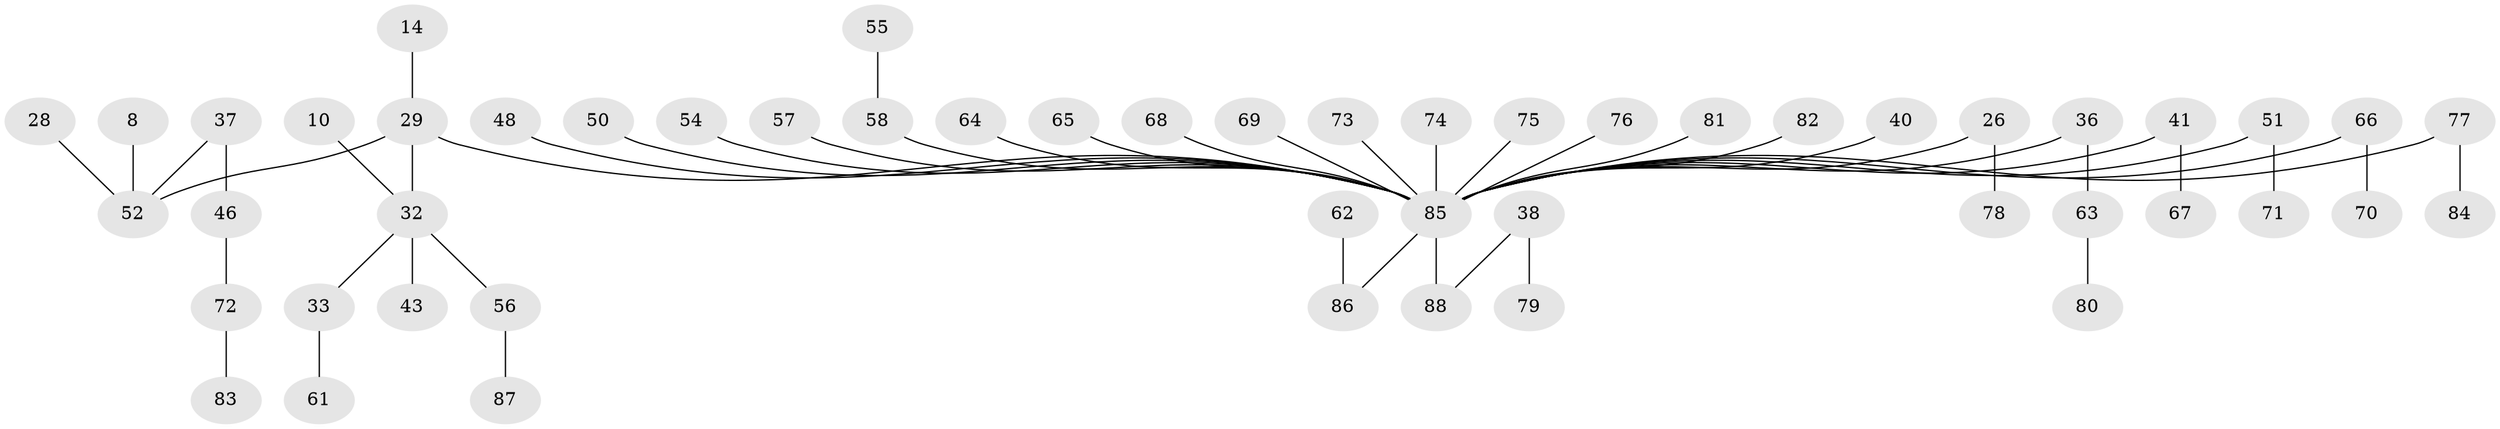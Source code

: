 // original degree distribution, {4: 0.045454545454545456, 5: 0.03409090909090909, 3: 0.13636363636363635, 6: 0.022727272727272728, 1: 0.5, 2: 0.25, 7: 0.011363636363636364}
// Generated by graph-tools (version 1.1) at 2025/55/03/04/25 21:55:42]
// undirected, 52 vertices, 51 edges
graph export_dot {
graph [start="1"]
  node [color=gray90,style=filled];
  8;
  10;
  14;
  26;
  28;
  29 [super="+3"];
  32 [super="+7+11"];
  33;
  36;
  37;
  38;
  40;
  41;
  43;
  46;
  48;
  50;
  51;
  52 [super="+2"];
  54;
  55;
  56;
  57;
  58 [super="+17"];
  61;
  62;
  63;
  64;
  65;
  66 [super="+60"];
  67;
  68;
  69;
  70;
  71;
  72;
  73;
  74;
  75;
  76;
  77;
  78;
  79;
  80;
  81;
  82;
  83;
  84;
  85 [super="+53+59"];
  86 [super="+45"];
  87;
  88 [super="+21+22+25"];
  8 -- 52;
  10 -- 32;
  14 -- 29;
  26 -- 78;
  26 -- 85;
  28 -- 52;
  29 -- 52;
  29 -- 85;
  29 -- 32;
  32 -- 56;
  32 -- 33;
  32 -- 43;
  33 -- 61;
  36 -- 63;
  36 -- 85;
  37 -- 46;
  37 -- 52;
  38 -- 79;
  38 -- 88;
  40 -- 85;
  41 -- 67;
  41 -- 85;
  46 -- 72;
  48 -- 85;
  50 -- 85;
  51 -- 71;
  51 -- 85;
  54 -- 85;
  55 -- 58;
  56 -- 87;
  57 -- 85;
  58 -- 85;
  62 -- 86;
  63 -- 80;
  64 -- 85;
  65 -- 85;
  66 -- 85;
  66 -- 70;
  68 -- 85;
  69 -- 85;
  72 -- 83;
  73 -- 85;
  74 -- 85;
  75 -- 85;
  76 -- 85;
  77 -- 84;
  77 -- 85;
  81 -- 85;
  82 -- 85;
  85 -- 86;
  85 -- 88;
}
